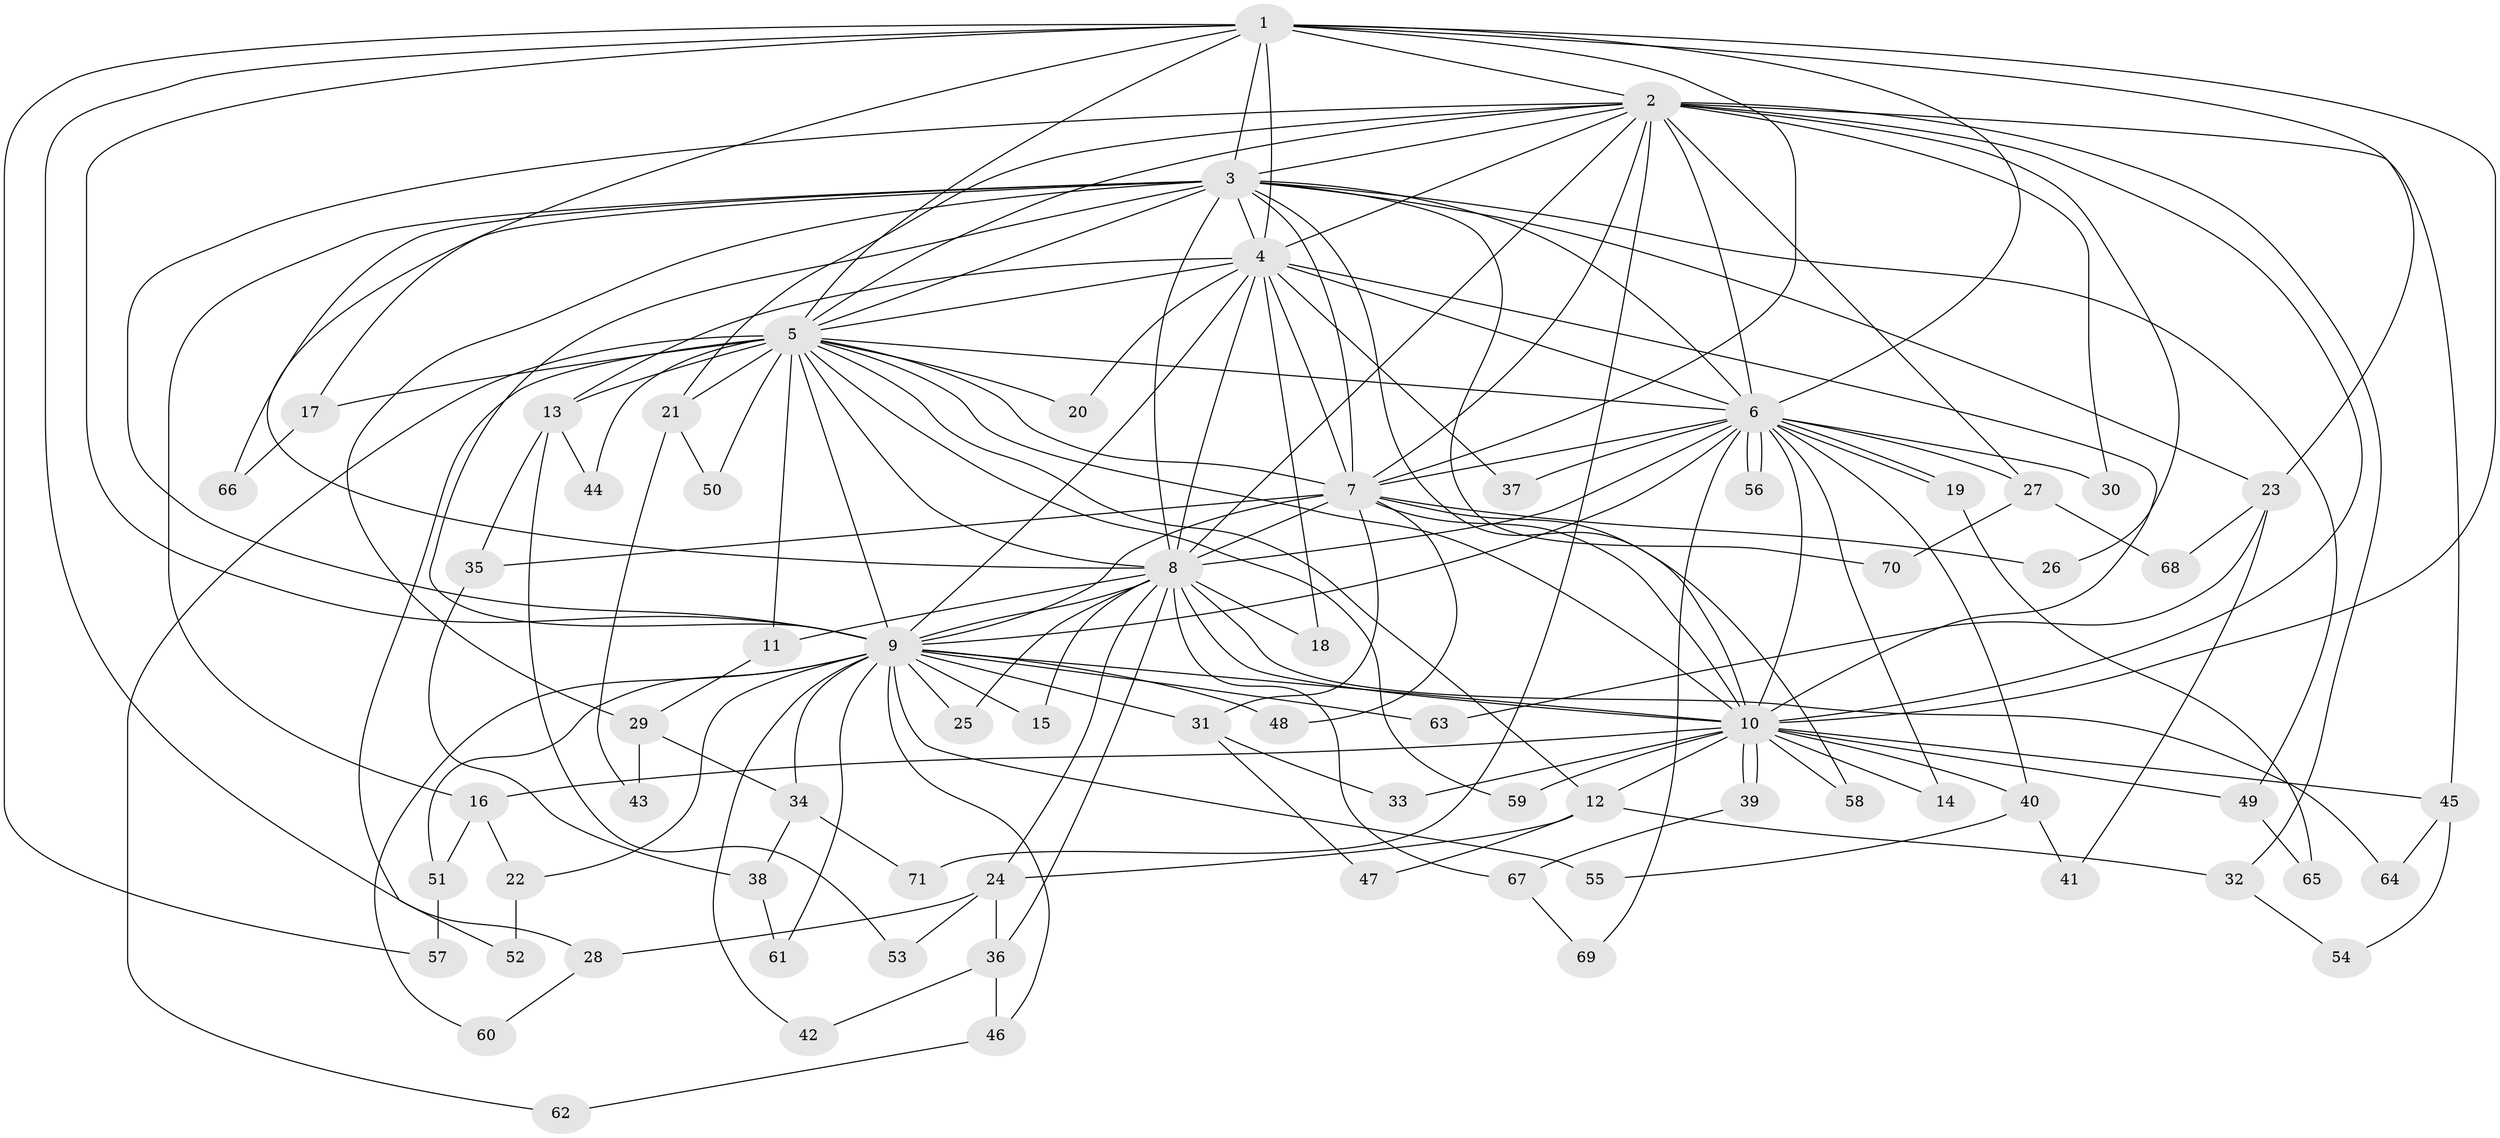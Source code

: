 // Generated by graph-tools (version 1.1) at 2025/25/03/09/25 03:25:41]
// undirected, 71 vertices, 167 edges
graph export_dot {
graph [start="1"]
  node [color=gray90,style=filled];
  1;
  2;
  3;
  4;
  5;
  6;
  7;
  8;
  9;
  10;
  11;
  12;
  13;
  14;
  15;
  16;
  17;
  18;
  19;
  20;
  21;
  22;
  23;
  24;
  25;
  26;
  27;
  28;
  29;
  30;
  31;
  32;
  33;
  34;
  35;
  36;
  37;
  38;
  39;
  40;
  41;
  42;
  43;
  44;
  45;
  46;
  47;
  48;
  49;
  50;
  51;
  52;
  53;
  54;
  55;
  56;
  57;
  58;
  59;
  60;
  61;
  62;
  63;
  64;
  65;
  66;
  67;
  68;
  69;
  70;
  71;
  1 -- 2;
  1 -- 3;
  1 -- 4;
  1 -- 5;
  1 -- 6;
  1 -- 7;
  1 -- 8;
  1 -- 9;
  1 -- 10;
  1 -- 23;
  1 -- 28;
  1 -- 57;
  2 -- 3;
  2 -- 4;
  2 -- 5;
  2 -- 6;
  2 -- 7;
  2 -- 8;
  2 -- 9;
  2 -- 10;
  2 -- 21;
  2 -- 26;
  2 -- 27;
  2 -- 30;
  2 -- 32;
  2 -- 45;
  2 -- 71;
  3 -- 4;
  3 -- 5;
  3 -- 6;
  3 -- 7;
  3 -- 8;
  3 -- 9;
  3 -- 10;
  3 -- 16;
  3 -- 17;
  3 -- 23;
  3 -- 29;
  3 -- 49;
  3 -- 66;
  3 -- 70;
  4 -- 5;
  4 -- 6;
  4 -- 7;
  4 -- 8;
  4 -- 9;
  4 -- 10;
  4 -- 13;
  4 -- 18;
  4 -- 20;
  4 -- 37;
  5 -- 6;
  5 -- 7;
  5 -- 8;
  5 -- 9;
  5 -- 10;
  5 -- 11;
  5 -- 12;
  5 -- 13;
  5 -- 17;
  5 -- 20;
  5 -- 21;
  5 -- 44;
  5 -- 50;
  5 -- 52;
  5 -- 59;
  5 -- 62;
  6 -- 7;
  6 -- 8;
  6 -- 9;
  6 -- 10;
  6 -- 14;
  6 -- 19;
  6 -- 19;
  6 -- 27;
  6 -- 30;
  6 -- 37;
  6 -- 40;
  6 -- 56;
  6 -- 56;
  6 -- 69;
  7 -- 8;
  7 -- 9;
  7 -- 10;
  7 -- 26;
  7 -- 31;
  7 -- 35;
  7 -- 48;
  7 -- 58;
  8 -- 9;
  8 -- 10;
  8 -- 11;
  8 -- 15;
  8 -- 18;
  8 -- 24;
  8 -- 25;
  8 -- 36;
  8 -- 64;
  8 -- 67;
  9 -- 10;
  9 -- 15;
  9 -- 22;
  9 -- 25;
  9 -- 31;
  9 -- 34;
  9 -- 42;
  9 -- 46;
  9 -- 48;
  9 -- 51;
  9 -- 55;
  9 -- 60;
  9 -- 61;
  9 -- 63;
  10 -- 12;
  10 -- 14;
  10 -- 16;
  10 -- 33;
  10 -- 39;
  10 -- 39;
  10 -- 40;
  10 -- 45;
  10 -- 49;
  10 -- 58;
  10 -- 59;
  11 -- 29;
  12 -- 24;
  12 -- 32;
  12 -- 47;
  13 -- 35;
  13 -- 44;
  13 -- 53;
  16 -- 22;
  16 -- 51;
  17 -- 66;
  19 -- 65;
  21 -- 43;
  21 -- 50;
  22 -- 52;
  23 -- 41;
  23 -- 63;
  23 -- 68;
  24 -- 28;
  24 -- 36;
  24 -- 53;
  27 -- 68;
  27 -- 70;
  28 -- 60;
  29 -- 34;
  29 -- 43;
  31 -- 33;
  31 -- 47;
  32 -- 54;
  34 -- 38;
  34 -- 71;
  35 -- 38;
  36 -- 42;
  36 -- 46;
  38 -- 61;
  39 -- 67;
  40 -- 41;
  40 -- 55;
  45 -- 54;
  45 -- 64;
  46 -- 62;
  49 -- 65;
  51 -- 57;
  67 -- 69;
}
